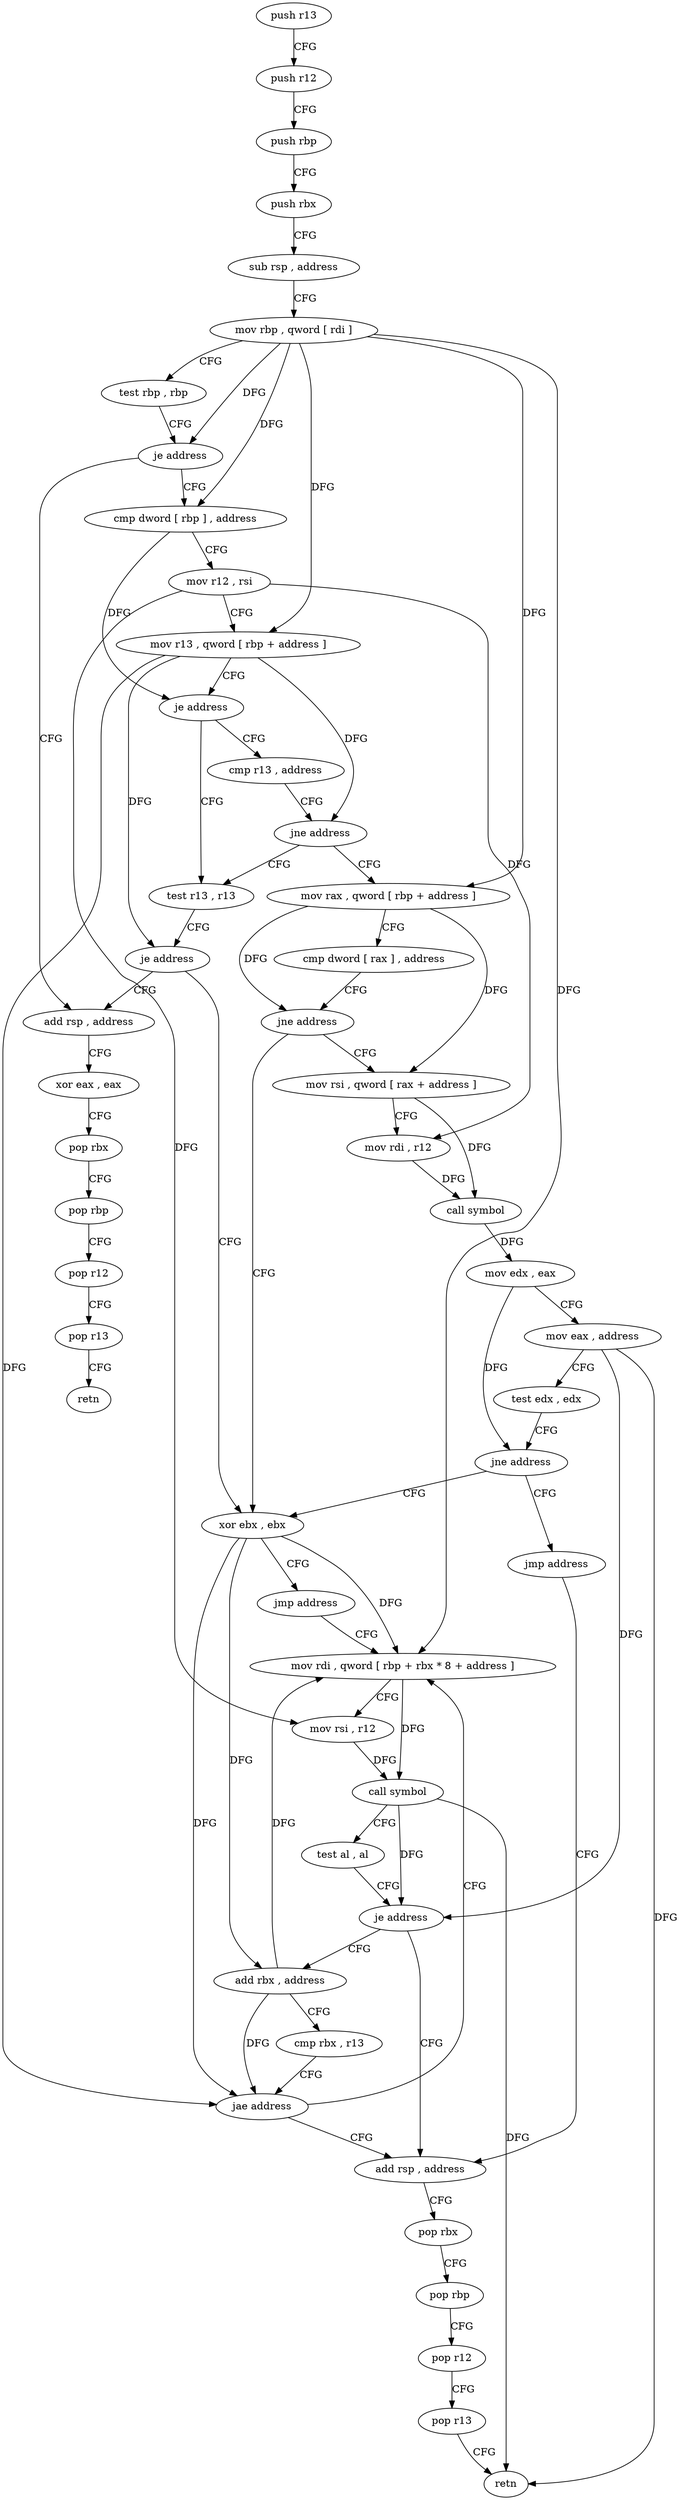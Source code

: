 digraph "func" {
"130912" [label = "push r13" ]
"130914" [label = "push r12" ]
"130916" [label = "push rbp" ]
"130917" [label = "push rbx" ]
"130918" [label = "sub rsp , address" ]
"130922" [label = "mov rbp , qword [ rdi ]" ]
"130925" [label = "test rbp , rbp" ]
"130928" [label = "je address" ]
"131040" [label = "add rsp , address" ]
"130930" [label = "cmp dword [ rbp ] , address" ]
"131044" [label = "xor eax , eax" ]
"131046" [label = "pop rbx" ]
"131047" [label = "pop rbp" ]
"131048" [label = "pop r12" ]
"131050" [label = "pop r13" ]
"131052" [label = "retn" ]
"130934" [label = "mov r12 , rsi" ]
"130937" [label = "mov r13 , qword [ rbp + address ]" ]
"130941" [label = "je address" ]
"131000" [label = "cmp r13 , address" ]
"130943" [label = "test r13 , r13" ]
"131004" [label = "jne address" ]
"131006" [label = "mov rax , qword [ rbp + address ]" ]
"130946" [label = "je address" ]
"130948" [label = "xor ebx , ebx" ]
"131010" [label = "cmp dword [ rax ] , address" ]
"131013" [label = "jne address" ]
"131015" [label = "mov rsi , qword [ rax + address ]" ]
"130950" [label = "jmp address" ]
"130969" [label = "mov rdi , qword [ rbp + rbx * 8 + address ]" ]
"131019" [label = "mov rdi , r12" ]
"131022" [label = "call symbol" ]
"131027" [label = "mov edx , eax" ]
"131029" [label = "mov eax , address" ]
"131034" [label = "test edx , edx" ]
"131036" [label = "jne address" ]
"131038" [label = "jmp address" ]
"130974" [label = "mov rsi , r12" ]
"130977" [label = "call symbol" ]
"130982" [label = "test al , al" ]
"130984" [label = "je address" ]
"130960" [label = "add rbx , address" ]
"130986" [label = "add rsp , address" ]
"130964" [label = "cmp rbx , r13" ]
"130967" [label = "jae address" ]
"130990" [label = "pop rbx" ]
"130991" [label = "pop rbp" ]
"130992" [label = "pop r12" ]
"130994" [label = "pop r13" ]
"130996" [label = "retn" ]
"130912" -> "130914" [ label = "CFG" ]
"130914" -> "130916" [ label = "CFG" ]
"130916" -> "130917" [ label = "CFG" ]
"130917" -> "130918" [ label = "CFG" ]
"130918" -> "130922" [ label = "CFG" ]
"130922" -> "130925" [ label = "CFG" ]
"130922" -> "130928" [ label = "DFG" ]
"130922" -> "130930" [ label = "DFG" ]
"130922" -> "130937" [ label = "DFG" ]
"130922" -> "131006" [ label = "DFG" ]
"130922" -> "130969" [ label = "DFG" ]
"130925" -> "130928" [ label = "CFG" ]
"130928" -> "131040" [ label = "CFG" ]
"130928" -> "130930" [ label = "CFG" ]
"131040" -> "131044" [ label = "CFG" ]
"130930" -> "130934" [ label = "CFG" ]
"130930" -> "130941" [ label = "DFG" ]
"131044" -> "131046" [ label = "CFG" ]
"131046" -> "131047" [ label = "CFG" ]
"131047" -> "131048" [ label = "CFG" ]
"131048" -> "131050" [ label = "CFG" ]
"131050" -> "131052" [ label = "CFG" ]
"130934" -> "130937" [ label = "CFG" ]
"130934" -> "131019" [ label = "DFG" ]
"130934" -> "130974" [ label = "DFG" ]
"130937" -> "130941" [ label = "CFG" ]
"130937" -> "131004" [ label = "DFG" ]
"130937" -> "130946" [ label = "DFG" ]
"130937" -> "130967" [ label = "DFG" ]
"130941" -> "131000" [ label = "CFG" ]
"130941" -> "130943" [ label = "CFG" ]
"131000" -> "131004" [ label = "CFG" ]
"130943" -> "130946" [ label = "CFG" ]
"131004" -> "130943" [ label = "CFG" ]
"131004" -> "131006" [ label = "CFG" ]
"131006" -> "131010" [ label = "CFG" ]
"131006" -> "131013" [ label = "DFG" ]
"131006" -> "131015" [ label = "DFG" ]
"130946" -> "131040" [ label = "CFG" ]
"130946" -> "130948" [ label = "CFG" ]
"130948" -> "130950" [ label = "CFG" ]
"130948" -> "130969" [ label = "DFG" ]
"130948" -> "130960" [ label = "DFG" ]
"130948" -> "130967" [ label = "DFG" ]
"131010" -> "131013" [ label = "CFG" ]
"131013" -> "130948" [ label = "CFG" ]
"131013" -> "131015" [ label = "CFG" ]
"131015" -> "131019" [ label = "CFG" ]
"131015" -> "131022" [ label = "DFG" ]
"130950" -> "130969" [ label = "CFG" ]
"130969" -> "130974" [ label = "CFG" ]
"130969" -> "130977" [ label = "DFG" ]
"131019" -> "131022" [ label = "DFG" ]
"131022" -> "131027" [ label = "DFG" ]
"131027" -> "131029" [ label = "CFG" ]
"131027" -> "131036" [ label = "DFG" ]
"131029" -> "131034" [ label = "CFG" ]
"131029" -> "130984" [ label = "DFG" ]
"131029" -> "130996" [ label = "DFG" ]
"131034" -> "131036" [ label = "CFG" ]
"131036" -> "130948" [ label = "CFG" ]
"131036" -> "131038" [ label = "CFG" ]
"131038" -> "130986" [ label = "CFG" ]
"130974" -> "130977" [ label = "DFG" ]
"130977" -> "130982" [ label = "CFG" ]
"130977" -> "130984" [ label = "DFG" ]
"130977" -> "130996" [ label = "DFG" ]
"130982" -> "130984" [ label = "CFG" ]
"130984" -> "130960" [ label = "CFG" ]
"130984" -> "130986" [ label = "CFG" ]
"130960" -> "130964" [ label = "CFG" ]
"130960" -> "130969" [ label = "DFG" ]
"130960" -> "130967" [ label = "DFG" ]
"130986" -> "130990" [ label = "CFG" ]
"130964" -> "130967" [ label = "CFG" ]
"130967" -> "130986" [ label = "CFG" ]
"130967" -> "130969" [ label = "CFG" ]
"130990" -> "130991" [ label = "CFG" ]
"130991" -> "130992" [ label = "CFG" ]
"130992" -> "130994" [ label = "CFG" ]
"130994" -> "130996" [ label = "CFG" ]
}
